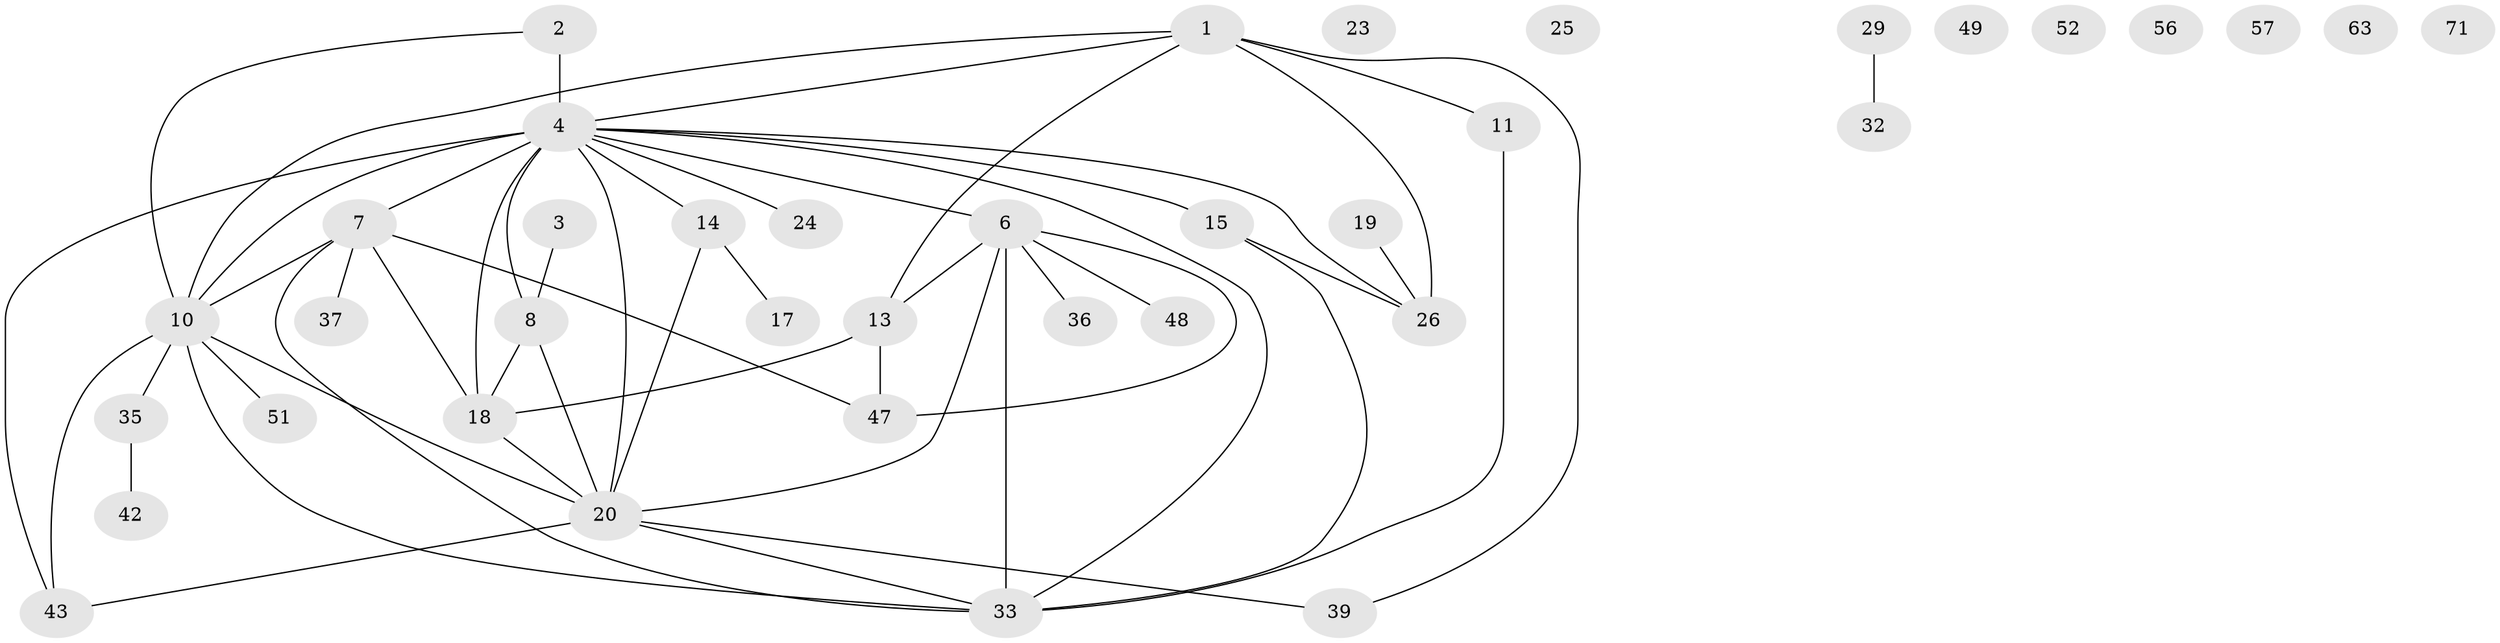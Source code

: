// original degree distribution, {2: 0.23376623376623376, 4: 0.2077922077922078, 6: 0.03896103896103896, 3: 0.16883116883116883, 1: 0.18181818181818182, 0: 0.1038961038961039, 5: 0.06493506493506493}
// Generated by graph-tools (version 1.1) at 2025/13/03/09/25 04:13:06]
// undirected, 38 vertices, 53 edges
graph export_dot {
graph [start="1"]
  node [color=gray90,style=filled];
  1 [super="+44"];
  2 [super="+46"];
  3 [super="+66"];
  4 [super="+53+5+21+54"];
  6 [super="+31+69"];
  7 [super="+58+12+45"];
  8 [super="+40"];
  10 [super="+50+65"];
  11 [super="+27+16"];
  13 [super="+22"];
  14 [super="+41"];
  15;
  17;
  18 [super="+68"];
  19;
  20 [super="+28"];
  23;
  24;
  25;
  26 [super="+55"];
  29 [super="+38"];
  32;
  33 [super="+72+62"];
  35;
  36;
  37;
  39;
  42;
  43 [super="+59"];
  47 [super="+60"];
  48;
  49;
  51;
  52;
  56;
  57;
  63;
  71;
  1 -- 4;
  1 -- 39;
  1 -- 26;
  1 -- 11;
  1 -- 13;
  1 -- 10;
  2 -- 10;
  2 -- 4 [weight=2];
  3 -- 8;
  4 -- 10 [weight=3];
  4 -- 14;
  4 -- 8;
  4 -- 24 [weight=2];
  4 -- 43;
  4 -- 15;
  4 -- 7 [weight=2];
  4 -- 18;
  4 -- 20;
  4 -- 26;
  4 -- 6;
  4 -- 33;
  6 -- 33;
  6 -- 48;
  6 -- 36;
  6 -- 13;
  6 -- 20;
  6 -- 47;
  7 -- 18;
  7 -- 47;
  7 -- 33;
  7 -- 37;
  7 -- 10;
  8 -- 18;
  8 -- 20;
  10 -- 43;
  10 -- 35;
  10 -- 51;
  10 -- 20;
  10 -- 33;
  11 -- 33;
  13 -- 18;
  13 -- 47;
  14 -- 17;
  14 -- 20;
  15 -- 33;
  15 -- 26;
  18 -- 20;
  19 -- 26;
  20 -- 43;
  20 -- 39;
  20 -- 33;
  29 -- 32;
  35 -- 42;
}
